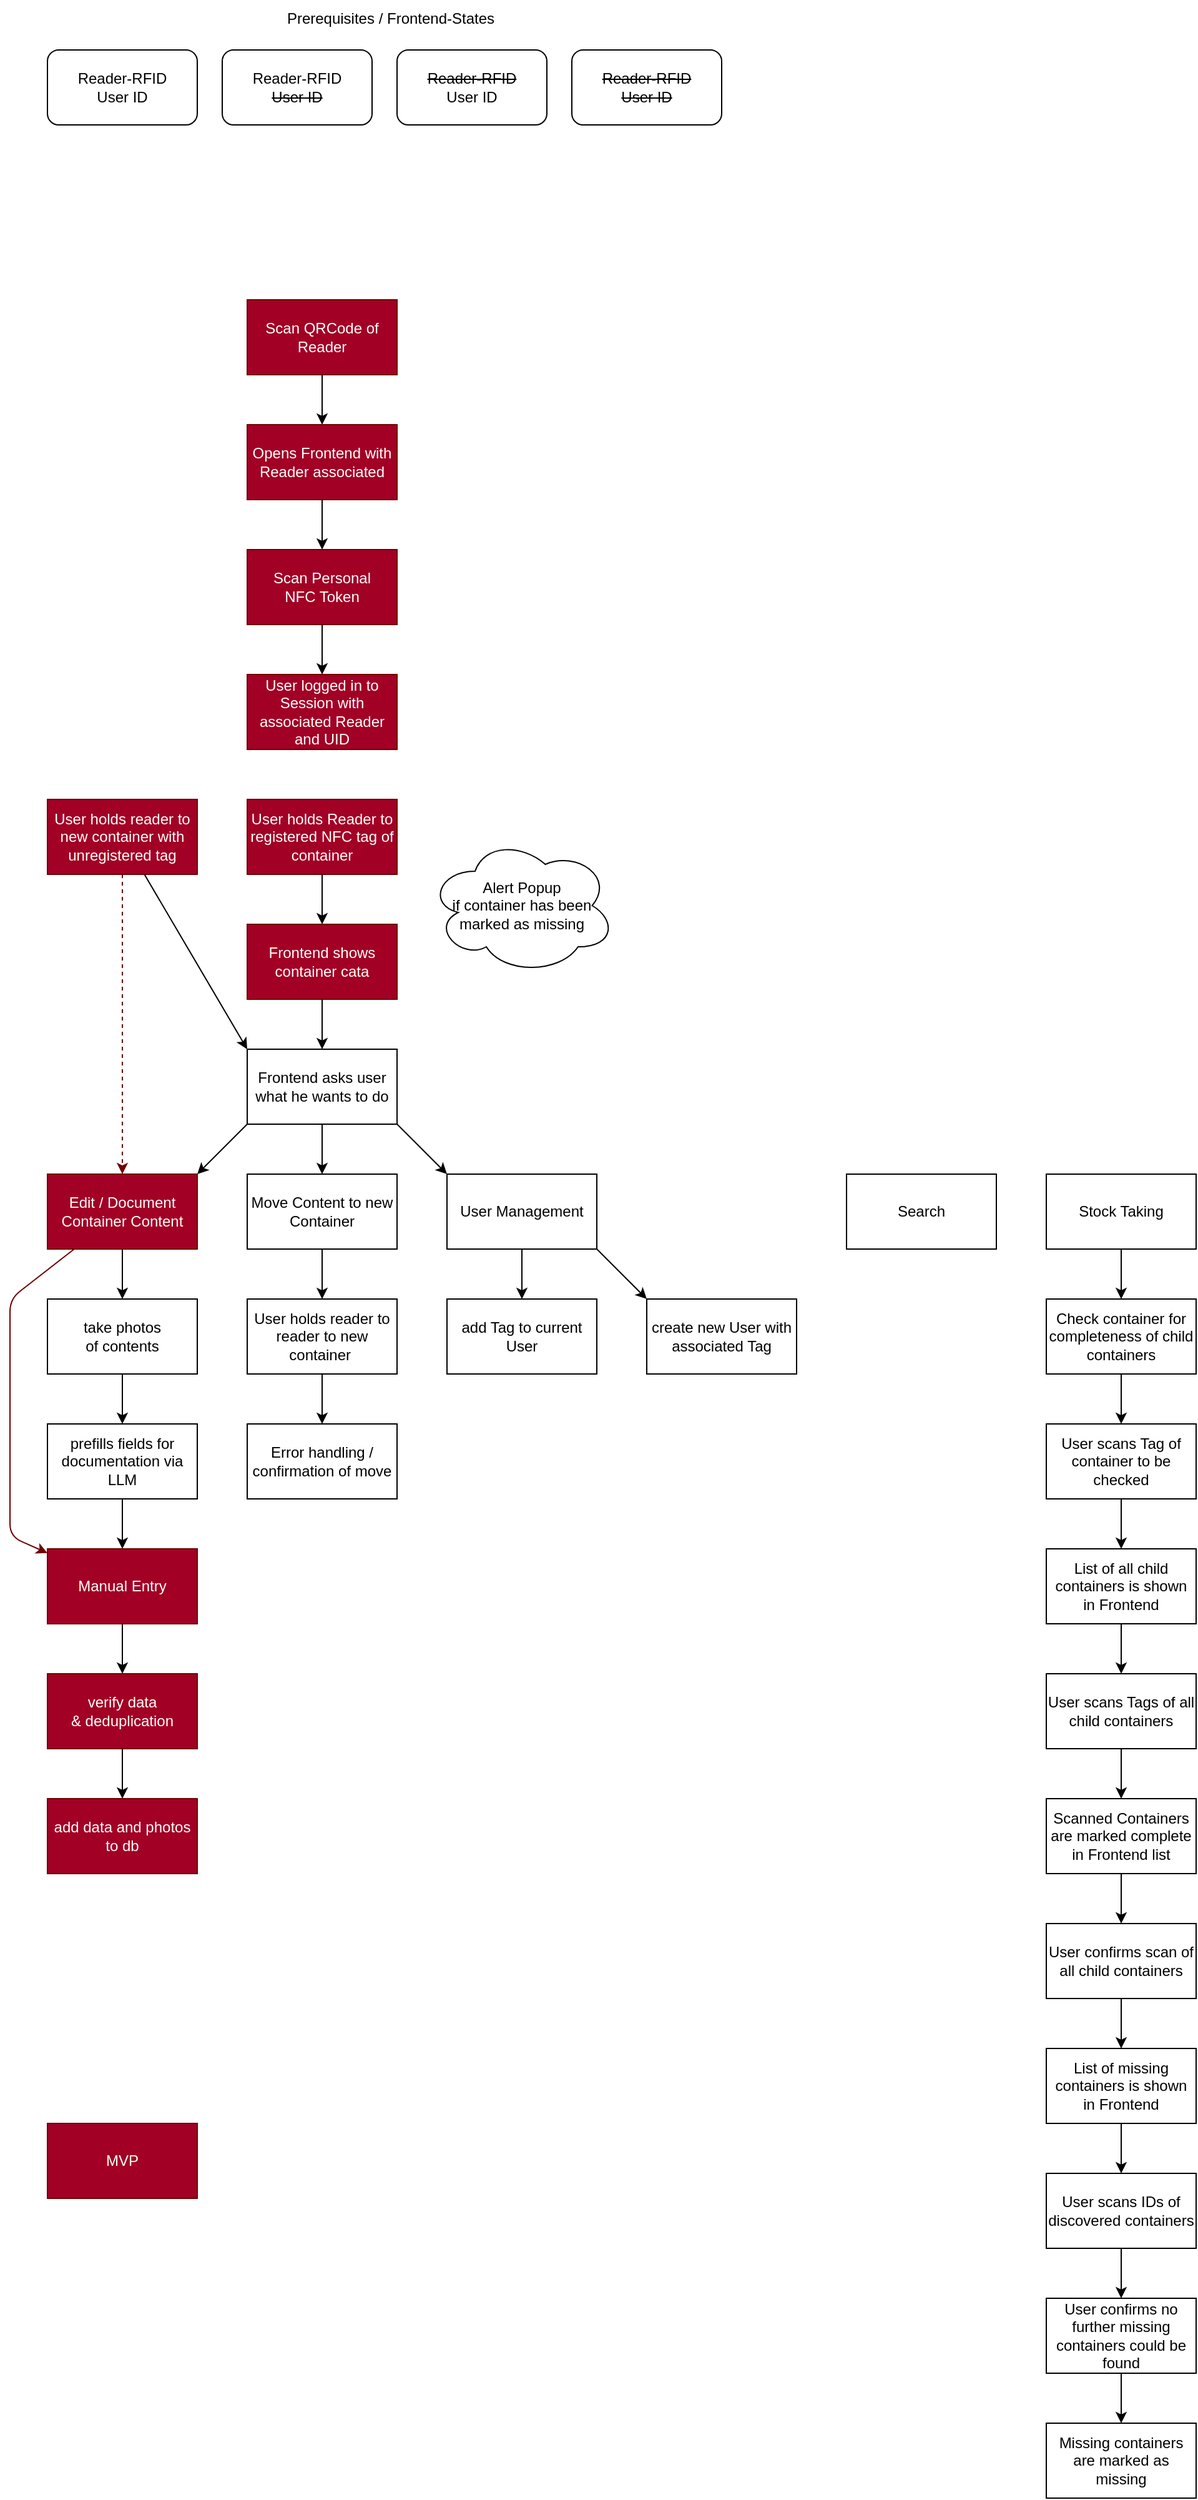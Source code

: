 <mxfile>
    <diagram id="cTCUjx13s9DEdmhTzEqC" name="Page-1">
        <mxGraphModel dx="1060" dy="5463" grid="1" gridSize="10" guides="1" tooltips="1" connect="1" arrows="1" fold="1" page="1" pageScale="1" pageWidth="3300" pageHeight="4681" math="0" shadow="0">
            <root>
                <mxCell id="0"/>
                <mxCell id="1" parent="0"/>
                <mxCell id="12" value="" style="edgeStyle=none;html=1;" parent="1" source="10" target="11" edge="1">
                    <mxGeometry relative="1" as="geometry"/>
                </mxCell>
                <mxCell id="10" value="User holds Reader to registered NFC tag of container" style="whiteSpace=wrap;html=1;fillColor=#a20025;fontColor=#ffffff;strokeColor=#6F0000;" parent="1" vertex="1">
                    <mxGeometry x="200" y="540" width="120" height="60" as="geometry"/>
                </mxCell>
                <mxCell id="46" style="edgeStyle=none;html=1;exitX=0.5;exitY=1;exitDx=0;exitDy=0;" parent="1" source="11" target="14" edge="1">
                    <mxGeometry relative="1" as="geometry"/>
                </mxCell>
                <mxCell id="11" value="Frontend shows container cata" style="whiteSpace=wrap;html=1;fillColor=#a20025;fontColor=#ffffff;strokeColor=#6F0000;" parent="1" vertex="1">
                    <mxGeometry x="200" y="640" width="120" height="60" as="geometry"/>
                </mxCell>
                <mxCell id="15" value="" style="edgeStyle=none;html=1;entryX=0;entryY=0;entryDx=0;entryDy=0;" parent="1" source="13" target="14" edge="1">
                    <mxGeometry relative="1" as="geometry">
                        <Array as="points"/>
                    </mxGeometry>
                </mxCell>
                <mxCell id="37" style="edgeStyle=none;html=1;endArrow=classic;endFill=1;dashed=1;fillColor=#a20025;strokeColor=#6F0000;" parent="1" source="13" target="16" edge="1">
                    <mxGeometry relative="1" as="geometry">
                        <Array as="points">
                            <mxPoint x="100" y="750"/>
                        </Array>
                    </mxGeometry>
                </mxCell>
                <mxCell id="13" value="User holds reader to new container with unregistered tag" style="whiteSpace=wrap;html=1;fillColor=#a20025;fontColor=#ffffff;strokeColor=#6F0000;" parent="1" vertex="1">
                    <mxGeometry x="40" y="540" width="120" height="60" as="geometry"/>
                </mxCell>
                <mxCell id="21" style="html=1;entryX=1;entryY=0;entryDx=0;entryDy=0;exitX=0;exitY=1;exitDx=0;exitDy=0;" parent="1" source="14" target="16" edge="1">
                    <mxGeometry relative="1" as="geometry"/>
                </mxCell>
                <mxCell id="23" value="" style="edgeStyle=none;html=1;exitX=0.5;exitY=1;exitDx=0;exitDy=0;" parent="1" source="47" target="17" edge="1">
                    <mxGeometry relative="1" as="geometry"/>
                </mxCell>
                <mxCell id="24" style="edgeStyle=none;html=1;exitX=1;exitY=1;exitDx=0;exitDy=0;entryX=0;entryY=0;entryDx=0;entryDy=0;" parent="1" source="47" target="18" edge="1">
                    <mxGeometry relative="1" as="geometry"/>
                </mxCell>
                <mxCell id="49" style="edgeStyle=none;html=1;exitX=0.5;exitY=1;exitDx=0;exitDy=0;entryX=0.5;entryY=0;entryDx=0;entryDy=0;" parent="1" source="14" target="48" edge="1">
                    <mxGeometry relative="1" as="geometry"/>
                </mxCell>
                <mxCell id="54" style="edgeStyle=none;html=1;exitX=1;exitY=1;exitDx=0;exitDy=0;entryX=0;entryY=0;entryDx=0;entryDy=0;" parent="1" source="14" target="47" edge="1">
                    <mxGeometry relative="1" as="geometry"/>
                </mxCell>
                <mxCell id="14" value="Frontend asks user what he wants to do" style="whiteSpace=wrap;html=1;" parent="1" vertex="1">
                    <mxGeometry x="200" y="740" width="120" height="60" as="geometry"/>
                </mxCell>
                <mxCell id="20" value="" style="edgeStyle=none;html=1;entryX=0.5;entryY=0;entryDx=0;entryDy=0;exitX=0.5;exitY=1;exitDx=0;exitDy=0;" parent="1" source="16" target="19" edge="1">
                    <mxGeometry relative="1" as="geometry"/>
                </mxCell>
                <mxCell id="33" style="edgeStyle=none;html=1;endArrow=classic;endFill=1;fillColor=#a20025;strokeColor=#6F0000;" parent="1" source="16" target="32" edge="1">
                    <mxGeometry relative="1" as="geometry">
                        <Array as="points">
                            <mxPoint x="10" y="940"/>
                            <mxPoint x="10" y="1130"/>
                        </Array>
                    </mxGeometry>
                </mxCell>
                <mxCell id="16" value="Edit / Document Container Content" style="whiteSpace=wrap;html=1;fillColor=#a20025;fontColor=#ffffff;strokeColor=#6F0000;" parent="1" vertex="1">
                    <mxGeometry x="40" y="840" width="120" height="60" as="geometry"/>
                </mxCell>
                <mxCell id="17" value="add Tag to current User" style="whiteSpace=wrap;html=1;" parent="1" vertex="1">
                    <mxGeometry x="360" y="940" width="120" height="60" as="geometry"/>
                </mxCell>
                <mxCell id="18" value="create new User with associated Tag" style="whiteSpace=wrap;html=1;" parent="1" vertex="1">
                    <mxGeometry x="520" y="940" width="120" height="60" as="geometry"/>
                </mxCell>
                <mxCell id="27" value="" style="edgeStyle=none;html=1;" parent="1" source="19" target="26" edge="1">
                    <mxGeometry relative="1" as="geometry"/>
                </mxCell>
                <mxCell id="19" value="take photos&lt;br&gt;of contents" style="whiteSpace=wrap;html=1;" parent="1" vertex="1">
                    <mxGeometry x="40" y="940" width="120" height="60" as="geometry"/>
                </mxCell>
                <mxCell id="29" value="" style="edgeStyle=none;html=1;entryX=0.5;entryY=0;entryDx=0;entryDy=0;exitX=0.5;exitY=1;exitDx=0;exitDy=0;" parent="1" source="26" target="32" edge="1">
                    <mxGeometry relative="1" as="geometry"/>
                </mxCell>
                <mxCell id="26" value="prefills fields for documentation via LLM" style="whiteSpace=wrap;html=1;" parent="1" vertex="1">
                    <mxGeometry x="40" y="1040" width="120" height="60" as="geometry"/>
                </mxCell>
                <mxCell id="31" value="" style="edgeStyle=none;html=1;" parent="1" source="28" target="30" edge="1">
                    <mxGeometry relative="1" as="geometry"/>
                </mxCell>
                <mxCell id="28" value="verify data&lt;br&gt;&amp;amp; deduplication" style="whiteSpace=wrap;html=1;fillColor=#a20025;fontColor=#ffffff;strokeColor=#6F0000;" parent="1" vertex="1">
                    <mxGeometry x="40" y="1240" width="120" height="60" as="geometry"/>
                </mxCell>
                <mxCell id="30" value="add data and photos to db" style="whiteSpace=wrap;html=1;fillColor=#a20025;fontColor=#ffffff;strokeColor=#6F0000;" parent="1" vertex="1">
                    <mxGeometry x="40" y="1340" width="120" height="60" as="geometry"/>
                </mxCell>
                <mxCell id="34" style="edgeStyle=none;html=1;endArrow=classic;endFill=1;entryX=0.5;entryY=0;entryDx=0;entryDy=0;" parent="1" source="32" target="28" edge="1">
                    <mxGeometry relative="1" as="geometry"/>
                </mxCell>
                <mxCell id="32" value="Manual Entry" style="whiteSpace=wrap;html=1;fillColor=#a20025;fontColor=#ffffff;strokeColor=#6F0000;" parent="1" vertex="1">
                    <mxGeometry x="40" y="1140" width="120" height="60" as="geometry"/>
                </mxCell>
                <mxCell id="36" value="MVP" style="rounded=0;whiteSpace=wrap;html=1;fillColor=#a20025;fontColor=#ffffff;strokeColor=#6F0000;" parent="1" vertex="1">
                    <mxGeometry x="40" y="1600" width="120" height="60" as="geometry"/>
                </mxCell>
                <mxCell id="38" value="Search" style="whiteSpace=wrap;html=1;" parent="1" vertex="1">
                    <mxGeometry x="680" y="840" width="120" height="60" as="geometry"/>
                </mxCell>
                <mxCell id="39" value="" style="edgeStyle=none;html=1;" parent="1" source="40" target="44" edge="1">
                    <mxGeometry relative="1" as="geometry"/>
                </mxCell>
                <mxCell id="40" value="Opens Frontend with Reader associated" style="rounded=0;whiteSpace=wrap;html=1;" parent="1" vertex="1">
                    <mxGeometry x="200" y="240" width="120" height="60" as="geometry"/>
                </mxCell>
                <mxCell id="41" value="" style="edgeStyle=none;html=1;" parent="1" source="42" target="40" edge="1">
                    <mxGeometry relative="1" as="geometry"/>
                </mxCell>
                <mxCell id="42" value="Scan QRCode of Reader" style="rounded=0;whiteSpace=wrap;html=1;" parent="1" vertex="1">
                    <mxGeometry x="200" y="140" width="120" height="60" as="geometry"/>
                </mxCell>
                <mxCell id="43" value="" style="edgeStyle=none;html=1;" parent="1" source="44" target="45" edge="1">
                    <mxGeometry relative="1" as="geometry"/>
                </mxCell>
                <mxCell id="44" value="Scan Personal&lt;br&gt;NFC Token" style="whiteSpace=wrap;html=1;rounded=0;" parent="1" vertex="1">
                    <mxGeometry x="200" y="340" width="120" height="60" as="geometry"/>
                </mxCell>
                <mxCell id="45" value="User logged in to Session with associated Reader and UID" style="whiteSpace=wrap;html=1;rounded=0;fillColor=#a20025;fontColor=#ffffff;strokeColor=#6F0000;" parent="1" vertex="1">
                    <mxGeometry x="200" y="440" width="120" height="60" as="geometry"/>
                </mxCell>
                <mxCell id="47" value="User Management" style="whiteSpace=wrap;html=1;" parent="1" vertex="1">
                    <mxGeometry x="360" y="840" width="120" height="60" as="geometry"/>
                </mxCell>
                <mxCell id="51" value="" style="edgeStyle=none;html=1;" parent="1" source="48" target="50" edge="1">
                    <mxGeometry relative="1" as="geometry"/>
                </mxCell>
                <mxCell id="48" value="Move Content to new Container" style="whiteSpace=wrap;html=1;" parent="1" vertex="1">
                    <mxGeometry x="200" y="840" width="120" height="60" as="geometry"/>
                </mxCell>
                <mxCell id="53" value="" style="edgeStyle=none;html=1;" parent="1" source="50" target="52" edge="1">
                    <mxGeometry relative="1" as="geometry"/>
                </mxCell>
                <mxCell id="50" value="User holds reader to reader to new container&amp;nbsp;" style="whiteSpace=wrap;html=1;" parent="1" vertex="1">
                    <mxGeometry x="200" y="940" width="120" height="60" as="geometry"/>
                </mxCell>
                <mxCell id="52" value="Error handling / confirmation of move" style="whiteSpace=wrap;html=1;" parent="1" vertex="1">
                    <mxGeometry x="200" y="1040" width="120" height="60" as="geometry"/>
                </mxCell>
                <mxCell id="55" value="Scan QRCode of Reader" style="rounded=0;whiteSpace=wrap;html=1;fillColor=#a20025;fontColor=#ffffff;strokeColor=#6F0000;" parent="1" vertex="1">
                    <mxGeometry x="200" y="140" width="120" height="60" as="geometry"/>
                </mxCell>
                <mxCell id="56" value="Opens Frontend with Reader associated" style="rounded=0;whiteSpace=wrap;html=1;fillColor=#a20025;fontColor=#ffffff;strokeColor=#6F0000;" parent="1" vertex="1">
                    <mxGeometry x="200" y="240" width="120" height="60" as="geometry"/>
                </mxCell>
                <mxCell id="57" value="Scan Personal&lt;br&gt;NFC Token" style="whiteSpace=wrap;html=1;rounded=0;fillColor=#a20025;fontColor=#ffffff;strokeColor=#6F0000;" parent="1" vertex="1">
                    <mxGeometry x="200" y="340" width="120" height="60" as="geometry"/>
                </mxCell>
                <mxCell id="58" value="Reader-RFID&lt;br&gt;User ID&lt;br&gt;" style="rounded=1;whiteSpace=wrap;html=1;fontFamily=Helvetica;fontSize=12;fontColor=default;align=center;strokeColor=default;fillColor=default;" parent="1" vertex="1">
                    <mxGeometry x="40" y="-60" width="120" height="60" as="geometry"/>
                </mxCell>
                <mxCell id="59" value="&lt;strike&gt;Reader-RFID&lt;br&gt;User ID&lt;/strike&gt;" style="rounded=1;whiteSpace=wrap;html=1;fontFamily=Helvetica;fontSize=12;fontColor=default;align=center;strokeColor=default;fillColor=default;" parent="1" vertex="1">
                    <mxGeometry x="460" y="-60" width="120" height="60" as="geometry"/>
                </mxCell>
                <mxCell id="60" value="Reader-RFID&lt;br&gt;&lt;strike&gt;User ID&lt;/strike&gt;" style="rounded=1;whiteSpace=wrap;html=1;fontFamily=Helvetica;fontSize=12;fontColor=default;align=center;strokeColor=default;fillColor=default;" parent="1" vertex="1">
                    <mxGeometry x="180" y="-60" width="120" height="60" as="geometry"/>
                </mxCell>
                <mxCell id="61" value="&lt;strike&gt;Reader-RFID&lt;/strike&gt;&lt;br&gt;User ID" style="rounded=1;whiteSpace=wrap;html=1;fontFamily=Helvetica;fontSize=12;fontColor=default;align=center;strokeColor=default;fillColor=default;" parent="1" vertex="1">
                    <mxGeometry x="320" y="-60" width="120" height="60" as="geometry"/>
                </mxCell>
                <mxCell id="62" value="Prerequisites / Frontend-States" style="text;html=1;strokeColor=none;fillColor=none;align=center;verticalAlign=middle;whiteSpace=wrap;rounded=0;" parent="1" vertex="1">
                    <mxGeometry x="190" y="-100" width="250" height="30" as="geometry"/>
                </mxCell>
                <mxCell id="65" value="" style="edgeStyle=none;html=1;" parent="1" source="63" target="64" edge="1">
                    <mxGeometry relative="1" as="geometry"/>
                </mxCell>
                <mxCell id="63" value="Stock Taking" style="whiteSpace=wrap;html=1;" parent="1" vertex="1">
                    <mxGeometry x="840" y="840" width="120" height="60" as="geometry"/>
                </mxCell>
                <mxCell id="67" value="" style="edgeStyle=none;html=1;" parent="1" source="64" target="66" edge="1">
                    <mxGeometry relative="1" as="geometry"/>
                </mxCell>
                <mxCell id="64" value="Check container for completeness of child containers" style="whiteSpace=wrap;html=1;" parent="1" vertex="1">
                    <mxGeometry x="840" y="940" width="120" height="60" as="geometry"/>
                </mxCell>
                <mxCell id="69" value="" style="edgeStyle=none;html=1;" parent="1" source="66" target="68" edge="1">
                    <mxGeometry relative="1" as="geometry"/>
                </mxCell>
                <mxCell id="66" value="User scans Tag of container to be checked" style="whiteSpace=wrap;html=1;" parent="1" vertex="1">
                    <mxGeometry x="840" y="1040" width="120" height="60" as="geometry"/>
                </mxCell>
                <mxCell id="71" value="" style="edgeStyle=none;html=1;" parent="1" source="68" target="70" edge="1">
                    <mxGeometry relative="1" as="geometry"/>
                </mxCell>
                <mxCell id="68" value="List of all child containers is shown in Frontend" style="whiteSpace=wrap;html=1;" parent="1" vertex="1">
                    <mxGeometry x="840" y="1140" width="120" height="60" as="geometry"/>
                </mxCell>
                <mxCell id="73" value="" style="edgeStyle=none;html=1;" parent="1" source="70" target="72" edge="1">
                    <mxGeometry relative="1" as="geometry"/>
                </mxCell>
                <mxCell id="70" value="User scans Tags of all child containers" style="whiteSpace=wrap;html=1;" parent="1" vertex="1">
                    <mxGeometry x="840" y="1240" width="120" height="60" as="geometry"/>
                </mxCell>
                <mxCell id="75" value="" style="edgeStyle=none;html=1;" parent="1" source="72" target="74" edge="1">
                    <mxGeometry relative="1" as="geometry"/>
                </mxCell>
                <mxCell id="72" value="Scanned Containers are marked complete in Frontend list" style="whiteSpace=wrap;html=1;" parent="1" vertex="1">
                    <mxGeometry x="840" y="1340" width="120" height="60" as="geometry"/>
                </mxCell>
                <mxCell id="77" value="" style="edgeStyle=none;html=1;" parent="1" source="74" target="76" edge="1">
                    <mxGeometry relative="1" as="geometry"/>
                </mxCell>
                <mxCell id="74" value="User confirms scan of all child containers" style="whiteSpace=wrap;html=1;" parent="1" vertex="1">
                    <mxGeometry x="840" y="1440" width="120" height="60" as="geometry"/>
                </mxCell>
                <mxCell id="79" value="" style="edgeStyle=none;html=1;" parent="1" source="76" target="78" edge="1">
                    <mxGeometry relative="1" as="geometry"/>
                </mxCell>
                <mxCell id="76" value="List of missing containers is shown in Frontend" style="whiteSpace=wrap;html=1;" parent="1" vertex="1">
                    <mxGeometry x="840" y="1540" width="120" height="60" as="geometry"/>
                </mxCell>
                <mxCell id="81" value="" style="edgeStyle=none;html=1;" parent="1" source="78" target="80" edge="1">
                    <mxGeometry relative="1" as="geometry"/>
                </mxCell>
                <mxCell id="78" value="User scans IDs of discovered containers" style="whiteSpace=wrap;html=1;" parent="1" vertex="1">
                    <mxGeometry x="840" y="1640" width="120" height="60" as="geometry"/>
                </mxCell>
                <mxCell id="83" value="" style="edgeStyle=none;html=1;" parent="1" source="80" target="82" edge="1">
                    <mxGeometry relative="1" as="geometry"/>
                </mxCell>
                <mxCell id="80" value="User confirms no further missing containers could be found" style="whiteSpace=wrap;html=1;" parent="1" vertex="1">
                    <mxGeometry x="840" y="1740" width="120" height="60" as="geometry"/>
                </mxCell>
                <mxCell id="82" value="Missing containers are marked as missing" style="whiteSpace=wrap;html=1;" parent="1" vertex="1">
                    <mxGeometry x="840" y="1840" width="120" height="60" as="geometry"/>
                </mxCell>
                <mxCell id="85" value="Alert Popup&lt;br&gt;if container has been marked as missing" style="ellipse;shape=cloud;whiteSpace=wrap;html=1;" parent="1" vertex="1">
                    <mxGeometry x="345" y="570" width="150" height="110" as="geometry"/>
                </mxCell>
            </root>
        </mxGraphModel>
    </diagram>
</mxfile>